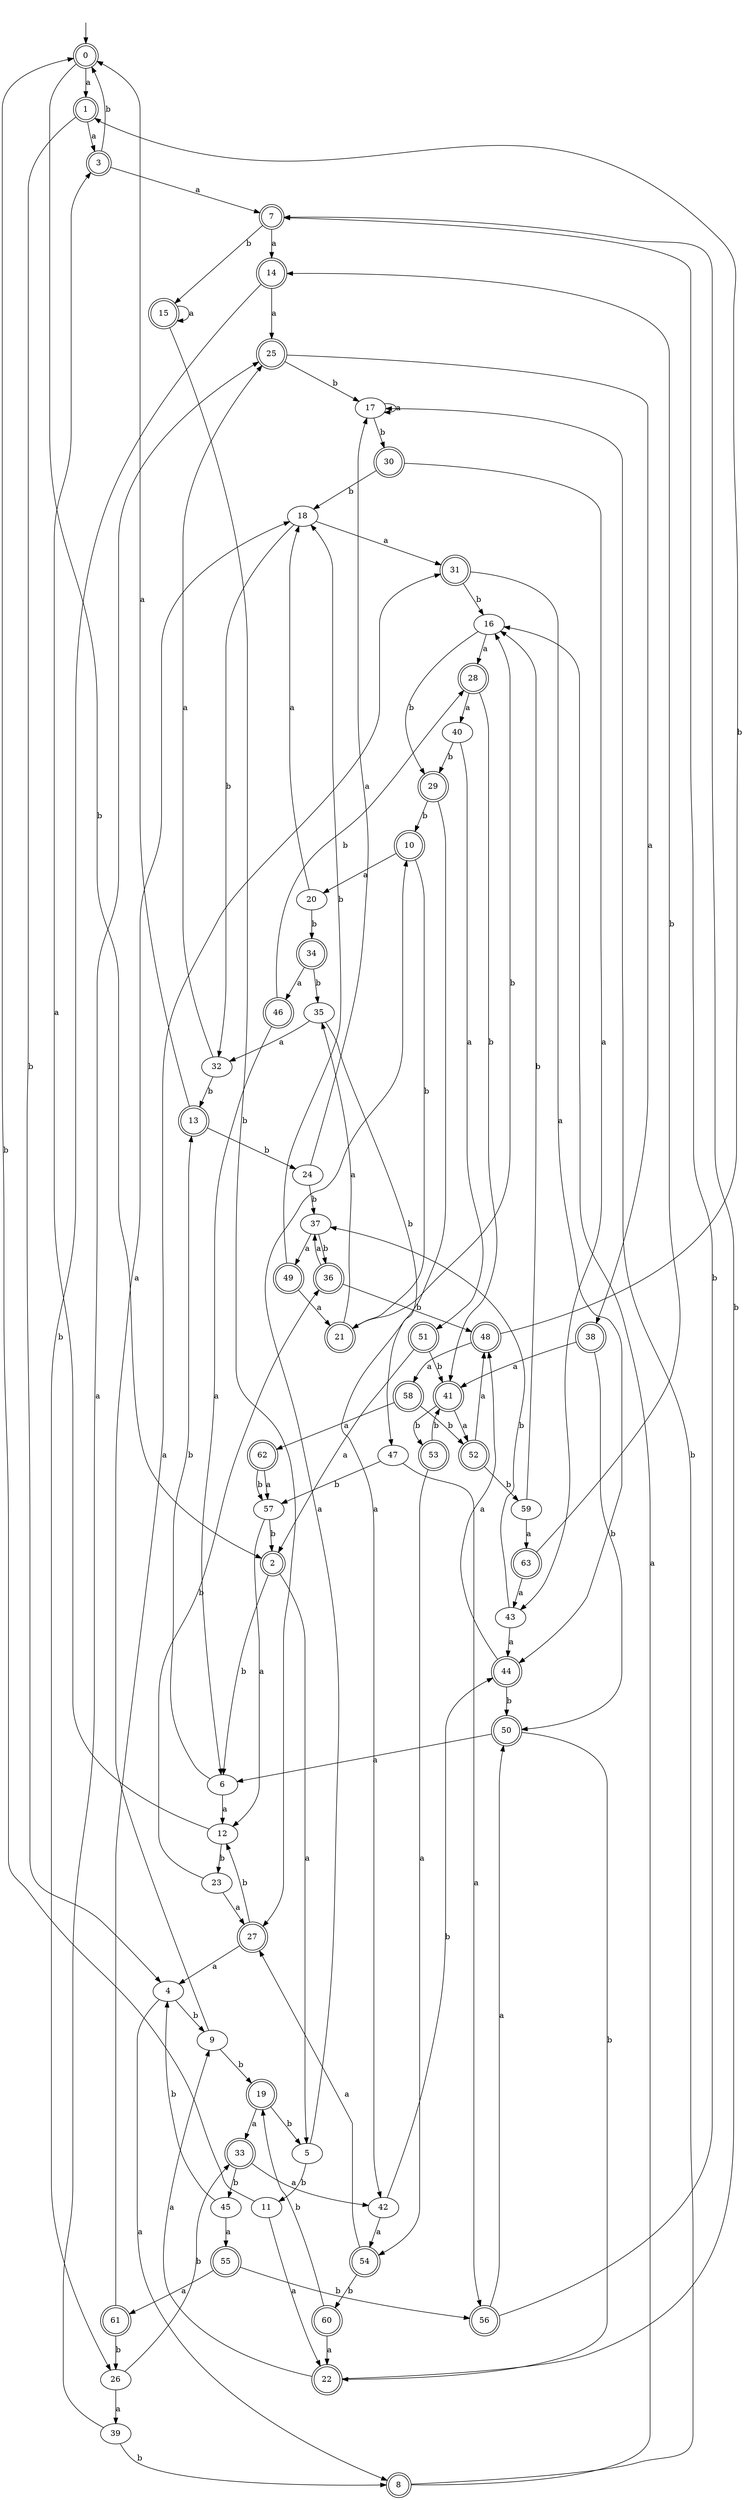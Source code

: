 digraph RandomDFA {
  __start0 [label="", shape=none];
  __start0 -> 0 [label=""];
  0 [shape=circle] [shape=doublecircle]
  0 -> 1 [label="a"]
  0 -> 2 [label="b"]
  1 [shape=doublecircle]
  1 -> 3 [label="a"]
  1 -> 4 [label="b"]
  2 [shape=doublecircle]
  2 -> 5 [label="a"]
  2 -> 6 [label="b"]
  3 [shape=doublecircle]
  3 -> 7 [label="a"]
  3 -> 0 [label="b"]
  4
  4 -> 8 [label="a"]
  4 -> 9 [label="b"]
  5
  5 -> 10 [label="a"]
  5 -> 11 [label="b"]
  6
  6 -> 12 [label="a"]
  6 -> 13 [label="b"]
  7 [shape=doublecircle]
  7 -> 14 [label="a"]
  7 -> 15 [label="b"]
  8 [shape=doublecircle]
  8 -> 16 [label="a"]
  8 -> 17 [label="b"]
  9
  9 -> 18 [label="a"]
  9 -> 19 [label="b"]
  10 [shape=doublecircle]
  10 -> 20 [label="a"]
  10 -> 21 [label="b"]
  11
  11 -> 22 [label="a"]
  11 -> 0 [label="b"]
  12
  12 -> 3 [label="a"]
  12 -> 23 [label="b"]
  13 [shape=doublecircle]
  13 -> 0 [label="a"]
  13 -> 24 [label="b"]
  14 [shape=doublecircle]
  14 -> 25 [label="a"]
  14 -> 26 [label="b"]
  15 [shape=doublecircle]
  15 -> 15 [label="a"]
  15 -> 27 [label="b"]
  16
  16 -> 28 [label="a"]
  16 -> 29 [label="b"]
  17
  17 -> 17 [label="a"]
  17 -> 30 [label="b"]
  18
  18 -> 31 [label="a"]
  18 -> 32 [label="b"]
  19 [shape=doublecircle]
  19 -> 33 [label="a"]
  19 -> 5 [label="b"]
  20
  20 -> 18 [label="a"]
  20 -> 34 [label="b"]
  21 [shape=doublecircle]
  21 -> 35 [label="a"]
  21 -> 16 [label="b"]
  22 [shape=doublecircle]
  22 -> 9 [label="a"]
  22 -> 7 [label="b"]
  23
  23 -> 27 [label="a"]
  23 -> 36 [label="b"]
  24
  24 -> 17 [label="a"]
  24 -> 37 [label="b"]
  25 [shape=doublecircle]
  25 -> 38 [label="a"]
  25 -> 17 [label="b"]
  26
  26 -> 39 [label="a"]
  26 -> 33 [label="b"]
  27 [shape=doublecircle]
  27 -> 4 [label="a"]
  27 -> 12 [label="b"]
  28 [shape=doublecircle]
  28 -> 40 [label="a"]
  28 -> 41 [label="b"]
  29 [shape=doublecircle]
  29 -> 42 [label="a"]
  29 -> 10 [label="b"]
  30 [shape=doublecircle]
  30 -> 43 [label="a"]
  30 -> 18 [label="b"]
  31 [shape=doublecircle]
  31 -> 44 [label="a"]
  31 -> 16 [label="b"]
  32
  32 -> 25 [label="a"]
  32 -> 13 [label="b"]
  33 [shape=doublecircle]
  33 -> 42 [label="a"]
  33 -> 45 [label="b"]
  34 [shape=doublecircle]
  34 -> 46 [label="a"]
  34 -> 35 [label="b"]
  35
  35 -> 32 [label="a"]
  35 -> 47 [label="b"]
  36 [shape=doublecircle]
  36 -> 37 [label="a"]
  36 -> 48 [label="b"]
  37
  37 -> 49 [label="a"]
  37 -> 36 [label="b"]
  38 [shape=doublecircle]
  38 -> 41 [label="a"]
  38 -> 50 [label="b"]
  39
  39 -> 25 [label="a"]
  39 -> 8 [label="b"]
  40
  40 -> 51 [label="a"]
  40 -> 29 [label="b"]
  41 [shape=doublecircle]
  41 -> 52 [label="a"]
  41 -> 53 [label="b"]
  42
  42 -> 54 [label="a"]
  42 -> 44 [label="b"]
  43
  43 -> 44 [label="a"]
  43 -> 37 [label="b"]
  44 [shape=doublecircle]
  44 -> 48 [label="a"]
  44 -> 50 [label="b"]
  45
  45 -> 55 [label="a"]
  45 -> 4 [label="b"]
  46 [shape=doublecircle]
  46 -> 6 [label="a"]
  46 -> 28 [label="b"]
  47
  47 -> 56 [label="a"]
  47 -> 57 [label="b"]
  48 [shape=doublecircle]
  48 -> 58 [label="a"]
  48 -> 1 [label="b"]
  49 [shape=doublecircle]
  49 -> 21 [label="a"]
  49 -> 18 [label="b"]
  50 [shape=doublecircle]
  50 -> 6 [label="a"]
  50 -> 22 [label="b"]
  51 [shape=doublecircle]
  51 -> 2 [label="a"]
  51 -> 41 [label="b"]
  52 [shape=doublecircle]
  52 -> 48 [label="a"]
  52 -> 59 [label="b"]
  53 [shape=doublecircle]
  53 -> 54 [label="a"]
  53 -> 41 [label="b"]
  54 [shape=doublecircle]
  54 -> 27 [label="a"]
  54 -> 60 [label="b"]
  55 [shape=doublecircle]
  55 -> 61 [label="a"]
  55 -> 56 [label="b"]
  56 [shape=doublecircle]
  56 -> 50 [label="a"]
  56 -> 7 [label="b"]
  57
  57 -> 12 [label="a"]
  57 -> 2 [label="b"]
  58 [shape=doublecircle]
  58 -> 62 [label="a"]
  58 -> 52 [label="b"]
  59
  59 -> 63 [label="a"]
  59 -> 16 [label="b"]
  60 [shape=doublecircle]
  60 -> 22 [label="a"]
  60 -> 19 [label="b"]
  61 [shape=doublecircle]
  61 -> 31 [label="a"]
  61 -> 26 [label="b"]
  62 [shape=doublecircle]
  62 -> 57 [label="a"]
  62 -> 57 [label="b"]
  63 [shape=doublecircle]
  63 -> 43 [label="a"]
  63 -> 14 [label="b"]
}
